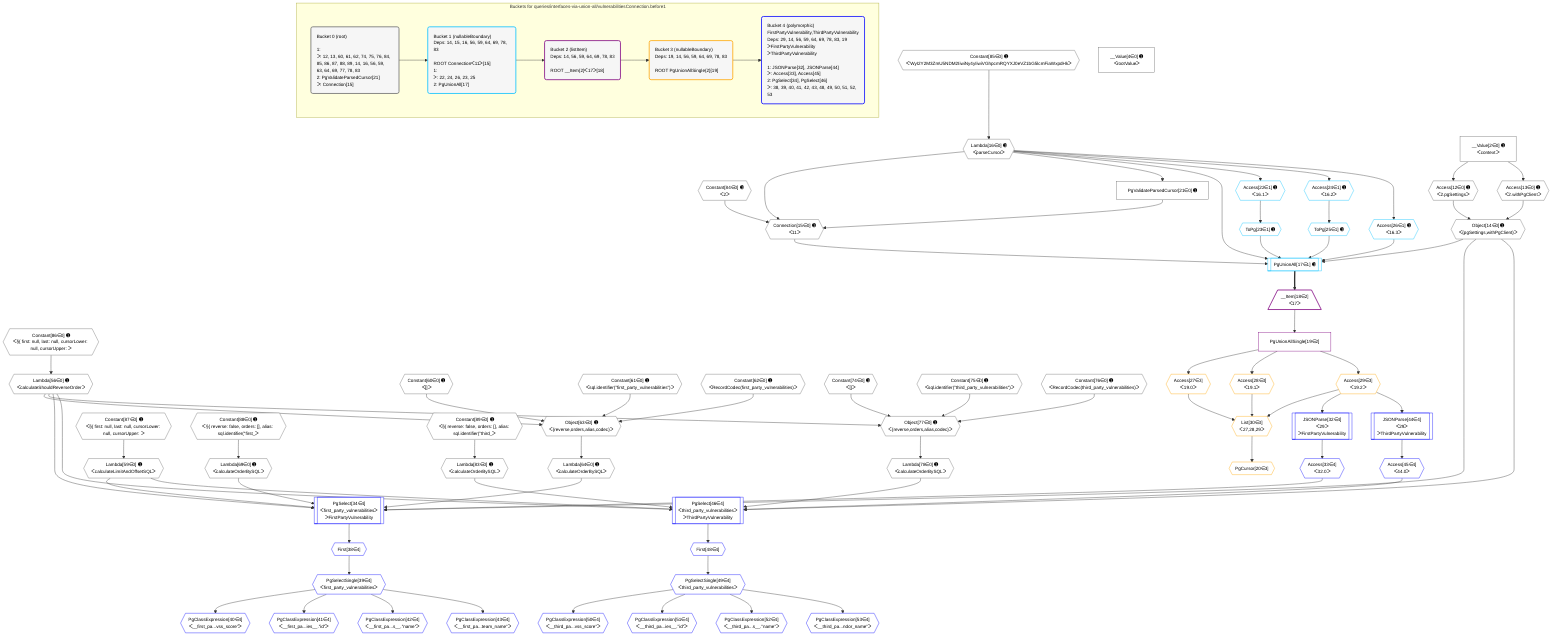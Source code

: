 %%{init: {'themeVariables': { 'fontSize': '12px'}}}%%
graph TD
    classDef path fill:#eee,stroke:#000,color:#000
    classDef plan fill:#fff,stroke-width:1px,color:#000
    classDef itemplan fill:#fff,stroke-width:2px,color:#000
    classDef unbatchedplan fill:#dff,stroke-width:1px,color:#000
    classDef sideeffectplan fill:#fcc,stroke-width:2px,color:#000
    classDef bucket fill:#f6f6f6,color:#000,stroke-width:2px,text-align:left


    %% plan dependencies
    Object63{{"Object[63∈0] ➊<br />ᐸ{reverse,orders,alias,codec}ᐳ"}}:::plan
    Lambda56{{"Lambda[56∈0] ➊<br />ᐸcalculateShouldReverseOrderᐳ"}}:::plan
    Constant60{{"Constant[60∈0] ➊<br />ᐸ[]ᐳ"}}:::plan
    Constant61{{"Constant[61∈0] ➊<br />ᐸsql.identifier(”first_party_vulnerabilities”)ᐳ"}}:::plan
    Constant62{{"Constant[62∈0] ➊<br />ᐸRecordCodec(first_party_vulnerabilities)ᐳ"}}:::plan
    Lambda56 & Constant60 & Constant61 & Constant62 --> Object63
    Object77{{"Object[77∈0] ➊<br />ᐸ{reverse,orders,alias,codec}ᐳ"}}:::plan
    Constant74{{"Constant[74∈0] ➊<br />ᐸ[]ᐳ"}}:::plan
    Constant75{{"Constant[75∈0] ➊<br />ᐸsql.identifier(”third_party_vulnerabilities”)ᐳ"}}:::plan
    Constant76{{"Constant[76∈0] ➊<br />ᐸRecordCodec(third_party_vulnerabilities)ᐳ"}}:::plan
    Lambda56 & Constant74 & Constant75 & Constant76 --> Object77
    Connection15{{"Connection[15∈0] ➊<br />ᐸ11ᐳ"}}:::plan
    Constant84{{"Constant[84∈0] ➊<br />ᐸ2ᐳ"}}:::plan
    Lambda16{{"Lambda[16∈0] ➊<br />ᐸparseCursorᐳ"}}:::plan
    PgValidateParsedCursor21["PgValidateParsedCursor[21∈0] ➊"]:::plan
    Constant84 & Lambda16 & PgValidateParsedCursor21 --> Connection15
    Object14{{"Object[14∈0] ➊<br />ᐸ{pgSettings,withPgClient}ᐳ"}}:::plan
    Access12{{"Access[12∈0] ➊<br />ᐸ2.pgSettingsᐳ"}}:::plan
    Access13{{"Access[13∈0] ➊<br />ᐸ2.withPgClientᐳ"}}:::plan
    Access12 & Access13 --> Object14
    __Value2["__Value[2∈0] ➊<br />ᐸcontextᐳ"]:::plan
    __Value2 --> Access12
    __Value2 --> Access13
    Constant85{{"Constant[85∈0] ➊<br />ᐸ'WyI2Y2M3ZmU5NDM2IiwiNy4yIiwiVGhpcmRQYXJ0eVZ1bG5lcmFiaWxpdHkᐳ"}}:::plan
    Constant85 --> Lambda16
    Lambda16 --> PgValidateParsedCursor21
    Constant86{{"Constant[86∈0] ➊<br />ᐸ§{ first: null, last: null, cursorLower: null, cursorUpper: ᐳ"}}:::plan
    Constant86 --> Lambda56
    Lambda59{{"Lambda[59∈0] ➊<br />ᐸcalculateLimitAndOffsetSQLᐳ"}}:::plan
    Constant87{{"Constant[87∈0] ➊<br />ᐸ§{ first: null, last: null, cursorLower: null, cursorUpper: ᐳ"}}:::plan
    Constant87 --> Lambda59
    Lambda64{{"Lambda[64∈0] ➊<br />ᐸcalculateOrderBySQLᐳ"}}:::plan
    Object63 --> Lambda64
    Lambda69{{"Lambda[69∈0] ➊<br />ᐸcalculateOrderBySQLᐳ"}}:::plan
    Constant88{{"Constant[88∈0] ➊<br />ᐸ§{ reverse: false, orders: [], alias: sql.identifier(”first_ᐳ"}}:::plan
    Constant88 --> Lambda69
    Lambda78{{"Lambda[78∈0] ➊<br />ᐸcalculateOrderBySQLᐳ"}}:::plan
    Object77 --> Lambda78
    Lambda83{{"Lambda[83∈0] ➊<br />ᐸcalculateOrderBySQLᐳ"}}:::plan
    Constant89{{"Constant[89∈0] ➊<br />ᐸ§{ reverse: false, orders: [], alias: sql.identifier(”third_ᐳ"}}:::plan
    Constant89 --> Lambda83
    __Value4["__Value[4∈0] ➊<br />ᐸrootValueᐳ"]:::plan
    PgUnionAll17[["PgUnionAll[17∈1] ➊"]]:::plan
    ToPg23{{"ToPg[23∈1] ➊"}}:::plan
    ToPg25{{"ToPg[25∈1] ➊"}}:::plan
    Access26{{"Access[26∈1] ➊<br />ᐸ16.3ᐳ"}}:::plan
    Object14 & Connection15 & Lambda16 & ToPg23 & ToPg25 & Access26 --> PgUnionAll17
    Access22{{"Access[22∈1] ➊<br />ᐸ16.1ᐳ"}}:::plan
    Lambda16 --> Access22
    Access22 --> ToPg23
    Access24{{"Access[24∈1] ➊<br />ᐸ16.2ᐳ"}}:::plan
    Lambda16 --> Access24
    Access24 --> ToPg25
    Lambda16 --> Access26
    __Item18[/"__Item[18∈2]<br />ᐸ17ᐳ"\]:::itemplan
    PgUnionAll17 ==> __Item18
    PgUnionAllSingle19["PgUnionAllSingle[19∈2]"]:::plan
    __Item18 --> PgUnionAllSingle19
    List30{{"List[30∈3]<br />ᐸ27,28,29ᐳ"}}:::plan
    Access27{{"Access[27∈3]<br />ᐸ19.0ᐳ"}}:::plan
    Access28{{"Access[28∈3]<br />ᐸ19.1ᐳ"}}:::plan
    Access29{{"Access[29∈3]<br />ᐸ19.2ᐳ"}}:::plan
    Access27 & Access28 & Access29 --> List30
    PgCursor20{{"PgCursor[20∈3]"}}:::plan
    List30 --> PgCursor20
    PgUnionAllSingle19 --> Access27
    PgUnionAllSingle19 --> Access28
    PgUnionAllSingle19 --> Access29
    PgSelect34[["PgSelect[34∈4]<br />ᐸfirst_party_vulnerabilitiesᐳ<br />ᐳFirstPartyVulnerability"]]:::plan
    Access33{{"Access[33∈4]<br />ᐸ32.0ᐳ"}}:::plan
    Object14 & Access33 & Lambda56 & Lambda59 & Lambda64 & Lambda69 --> PgSelect34
    PgSelect46[["PgSelect[46∈4]<br />ᐸthird_party_vulnerabilitiesᐳ<br />ᐳThirdPartyVulnerability"]]:::plan
    Access45{{"Access[45∈4]<br />ᐸ44.0ᐳ"}}:::plan
    Object14 & Access45 & Lambda56 & Lambda59 & Lambda78 & Lambda83 --> PgSelect46
    JSONParse32[["JSONParse[32∈4]<br />ᐸ29ᐳ<br />ᐳFirstPartyVulnerability"]]:::plan
    Access29 --> JSONParse32
    JSONParse32 --> Access33
    First38{{"First[38∈4]"}}:::plan
    PgSelect34 --> First38
    PgSelectSingle39{{"PgSelectSingle[39∈4]<br />ᐸfirst_party_vulnerabilitiesᐳ"}}:::plan
    First38 --> PgSelectSingle39
    PgClassExpression40{{"PgClassExpression[40∈4]<br />ᐸ__first_pa...vss_score”ᐳ"}}:::plan
    PgSelectSingle39 --> PgClassExpression40
    PgClassExpression41{{"PgClassExpression[41∈4]<br />ᐸ__first_pa...ies__.”id”ᐳ"}}:::plan
    PgSelectSingle39 --> PgClassExpression41
    PgClassExpression42{{"PgClassExpression[42∈4]<br />ᐸ__first_pa...s__.”name”ᐳ"}}:::plan
    PgSelectSingle39 --> PgClassExpression42
    PgClassExpression43{{"PgClassExpression[43∈4]<br />ᐸ__first_pa...team_name”ᐳ"}}:::plan
    PgSelectSingle39 --> PgClassExpression43
    JSONParse44[["JSONParse[44∈4]<br />ᐸ29ᐳ<br />ᐳThirdPartyVulnerability"]]:::plan
    Access29 --> JSONParse44
    JSONParse44 --> Access45
    First48{{"First[48∈4]"}}:::plan
    PgSelect46 --> First48
    PgSelectSingle49{{"PgSelectSingle[49∈4]<br />ᐸthird_party_vulnerabilitiesᐳ"}}:::plan
    First48 --> PgSelectSingle49
    PgClassExpression50{{"PgClassExpression[50∈4]<br />ᐸ__third_pa...vss_score”ᐳ"}}:::plan
    PgSelectSingle49 --> PgClassExpression50
    PgClassExpression51{{"PgClassExpression[51∈4]<br />ᐸ__third_pa...ies__.”id”ᐳ"}}:::plan
    PgSelectSingle49 --> PgClassExpression51
    PgClassExpression52{{"PgClassExpression[52∈4]<br />ᐸ__third_pa...s__.”name”ᐳ"}}:::plan
    PgSelectSingle49 --> PgClassExpression52
    PgClassExpression53{{"PgClassExpression[53∈4]<br />ᐸ__third_pa...ndor_name”ᐳ"}}:::plan
    PgSelectSingle49 --> PgClassExpression53

    %% define steps

    subgraph "Buckets for queries/interfaces-via-union-all/vulnerabilitiesConnection.before1"
    Bucket0("Bucket 0 (root)<br /><br />1: <br />ᐳ: 12, 13, 60, 61, 62, 74, 75, 76, 84, 85, 86, 87, 88, 89, 14, 16, 56, 59, 63, 64, 69, 77, 78, 83<br />2: PgValidateParsedCursor[21]<br />ᐳ: Connection[15]"):::bucket
    classDef bucket0 stroke:#696969
    class Bucket0,__Value2,__Value4,Access12,Access13,Object14,Connection15,Lambda16,PgValidateParsedCursor21,Lambda56,Lambda59,Constant60,Constant61,Constant62,Object63,Lambda64,Lambda69,Constant74,Constant75,Constant76,Object77,Lambda78,Lambda83,Constant84,Constant85,Constant86,Constant87,Constant88,Constant89 bucket0
    Bucket1("Bucket 1 (nullableBoundary)<br />Deps: 14, 15, 16, 56, 59, 64, 69, 78, 83<br /><br />ROOT Connectionᐸ11ᐳ[15]<br />1: <br />ᐳ: 22, 24, 26, 23, 25<br />2: PgUnionAll[17]"):::bucket
    classDef bucket1 stroke:#00bfff
    class Bucket1,PgUnionAll17,Access22,ToPg23,Access24,ToPg25,Access26 bucket1
    Bucket2("Bucket 2 (listItem)<br />Deps: 14, 56, 59, 64, 69, 78, 83<br /><br />ROOT __Item{2}ᐸ17ᐳ[18]"):::bucket
    classDef bucket2 stroke:#7f007f
    class Bucket2,__Item18,PgUnionAllSingle19 bucket2
    Bucket3("Bucket 3 (nullableBoundary)<br />Deps: 19, 14, 56, 59, 64, 69, 78, 83<br /><br />ROOT PgUnionAllSingle{2}[19]"):::bucket
    classDef bucket3 stroke:#ffa500
    class Bucket3,PgCursor20,Access27,Access28,Access29,List30 bucket3
    Bucket4("Bucket 4 (polymorphic)<br />FirstPartyVulnerability,ThirdPartyVulnerability<br />Deps: 29, 14, 56, 59, 64, 69, 78, 83, 19<br />ᐳFirstPartyVulnerability<br />ᐳThirdPartyVulnerability<br /><br />1: JSONParse[32], JSONParse[44]<br />ᐳ: Access[33], Access[45]<br />2: PgSelect[34], PgSelect[46]<br />ᐳ: 38, 39, 40, 41, 42, 43, 48, 49, 50, 51, 52, 53"):::bucket
    classDef bucket4 stroke:#0000ff
    class Bucket4,JSONParse32,Access33,PgSelect34,First38,PgSelectSingle39,PgClassExpression40,PgClassExpression41,PgClassExpression42,PgClassExpression43,JSONParse44,Access45,PgSelect46,First48,PgSelectSingle49,PgClassExpression50,PgClassExpression51,PgClassExpression52,PgClassExpression53 bucket4
    Bucket0 --> Bucket1
    Bucket1 --> Bucket2
    Bucket2 --> Bucket3
    Bucket3 --> Bucket4
    end